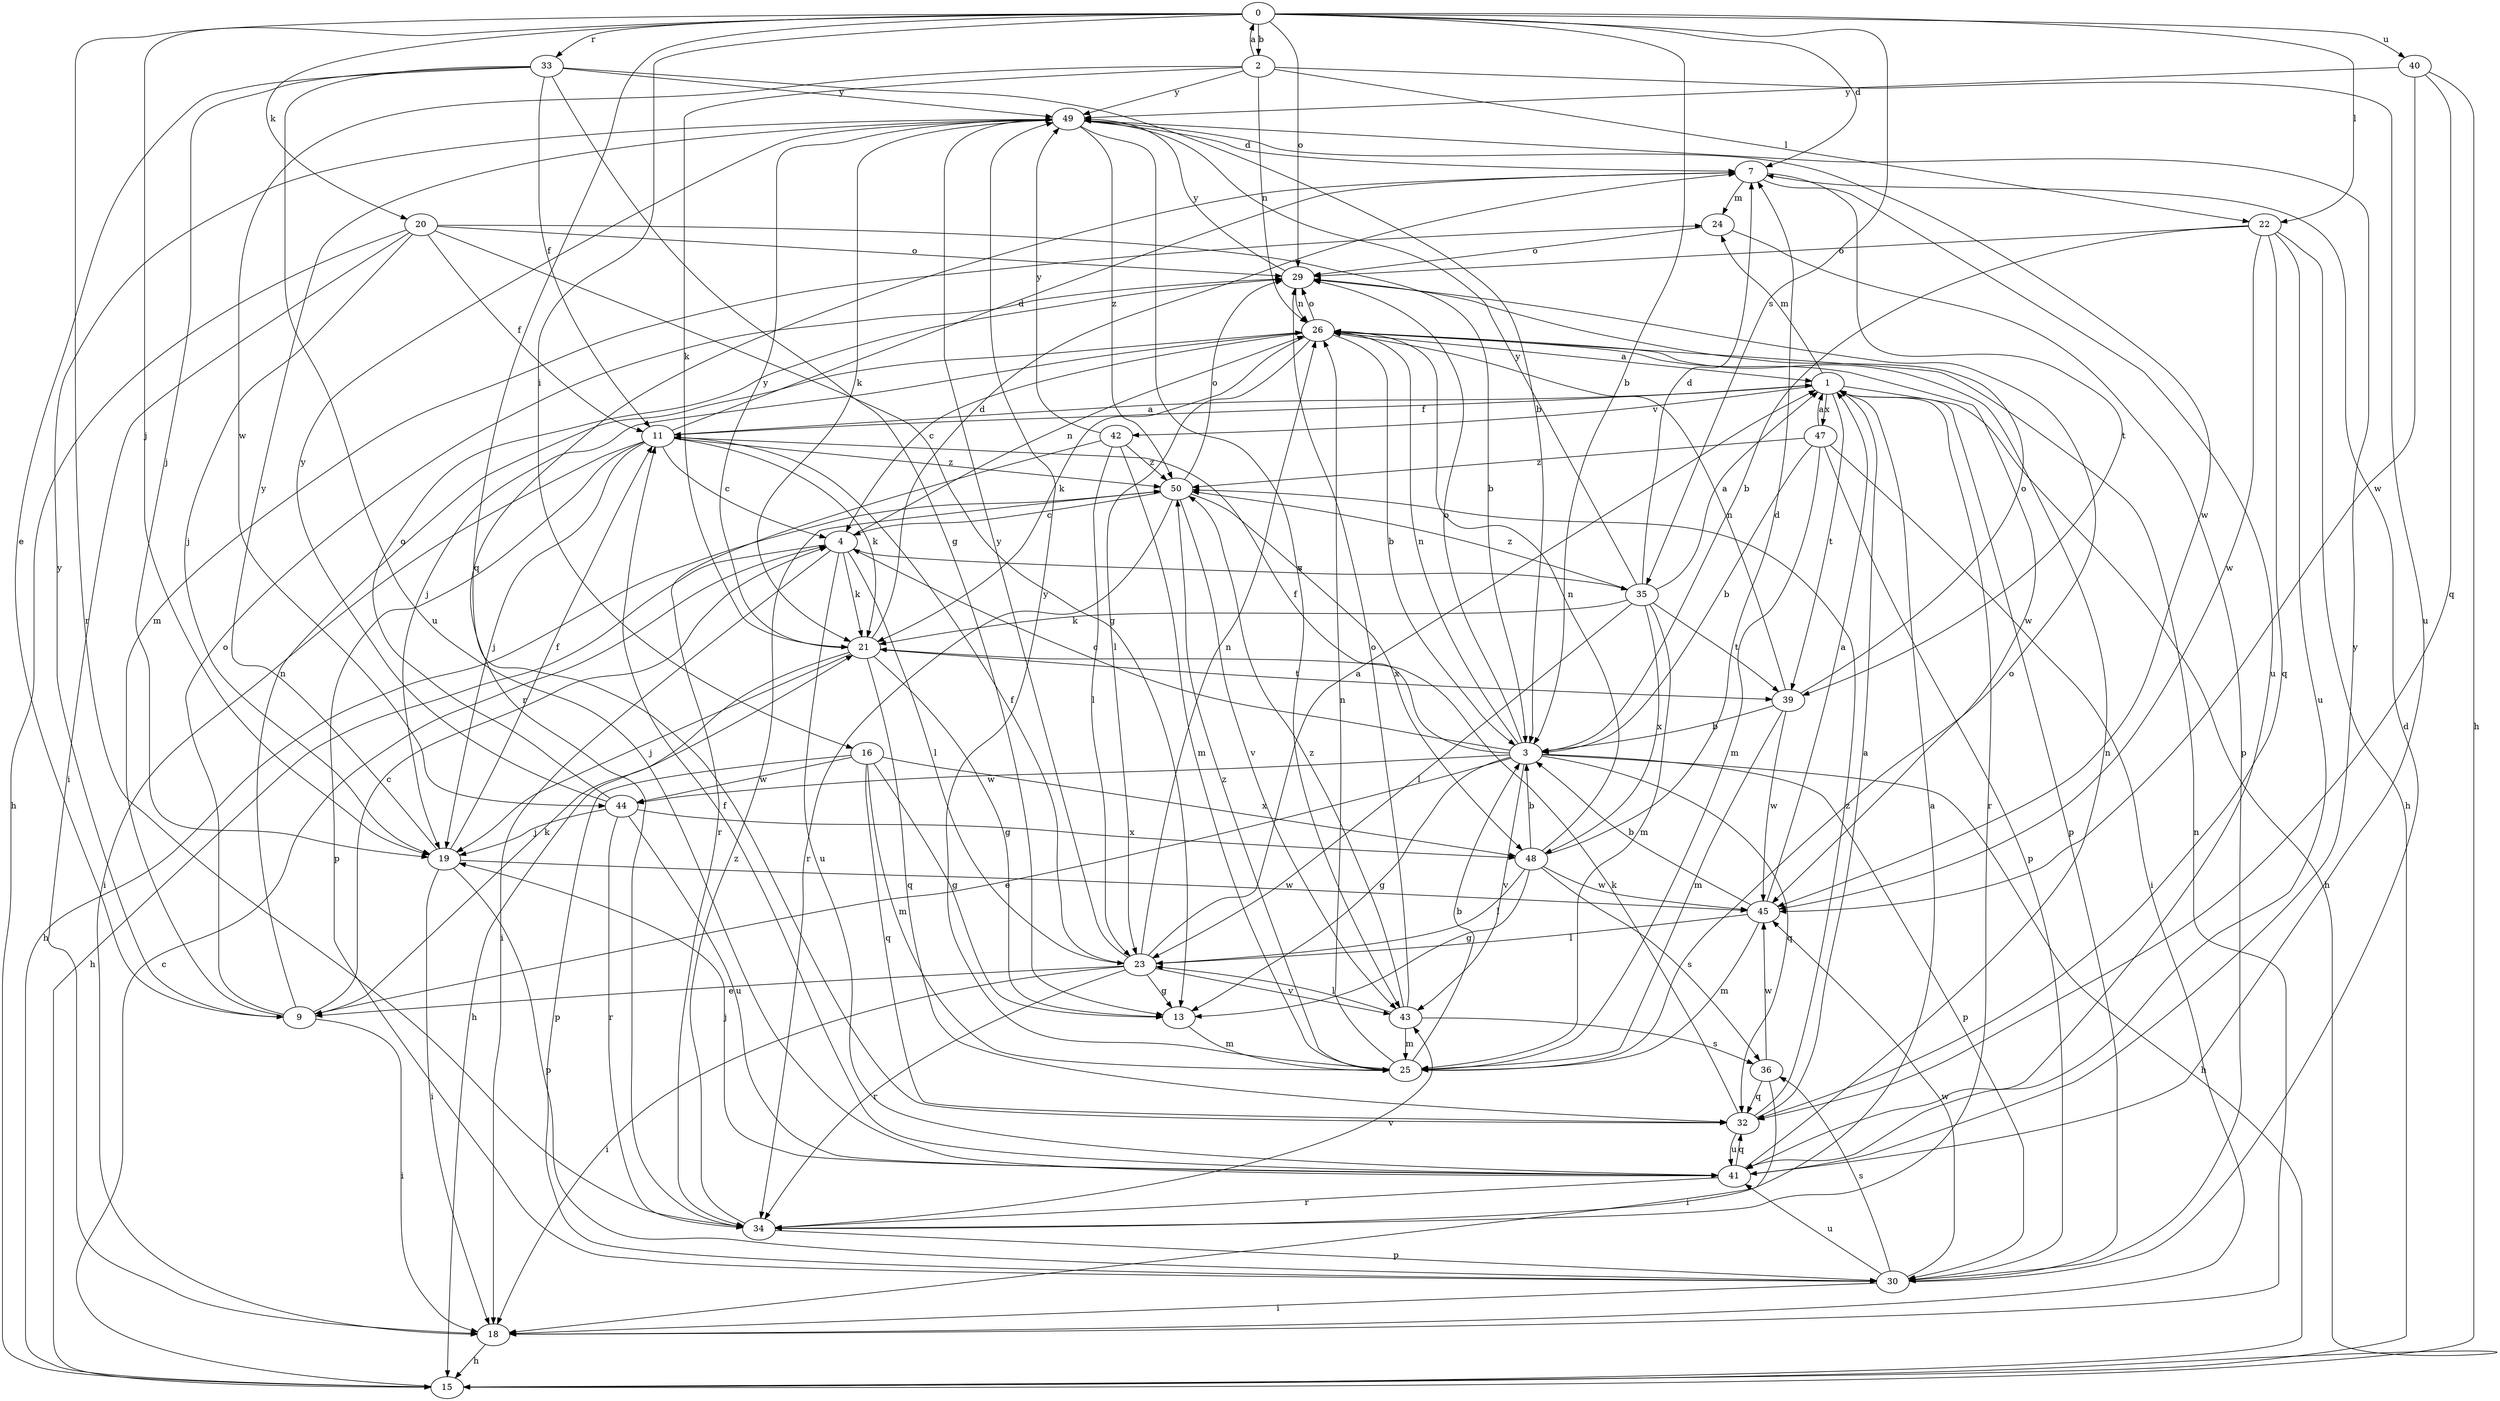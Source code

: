 strict digraph  {
0;
1;
2;
3;
4;
7;
9;
11;
13;
15;
16;
18;
19;
20;
21;
22;
23;
24;
25;
26;
29;
30;
32;
33;
34;
35;
36;
39;
40;
41;
42;
43;
44;
45;
47;
48;
49;
50;
0 -> 2  [label=b];
0 -> 3  [label=b];
0 -> 7  [label=d];
0 -> 16  [label=i];
0 -> 19  [label=j];
0 -> 20  [label=k];
0 -> 22  [label=l];
0 -> 29  [label=o];
0 -> 32  [label=q];
0 -> 33  [label=r];
0 -> 34  [label=r];
0 -> 35  [label=s];
0 -> 40  [label=u];
1 -> 11  [label=f];
1 -> 15  [label=h];
1 -> 24  [label=m];
1 -> 30  [label=p];
1 -> 34  [label=r];
1 -> 39  [label=t];
1 -> 42  [label=v];
1 -> 47  [label=x];
2 -> 0  [label=a];
2 -> 21  [label=k];
2 -> 22  [label=l];
2 -> 26  [label=n];
2 -> 41  [label=u];
2 -> 44  [label=w];
2 -> 49  [label=y];
3 -> 4  [label=c];
3 -> 9  [label=e];
3 -> 11  [label=f];
3 -> 13  [label=g];
3 -> 15  [label=h];
3 -> 26  [label=n];
3 -> 29  [label=o];
3 -> 30  [label=p];
3 -> 32  [label=q];
3 -> 43  [label=v];
3 -> 44  [label=w];
4 -> 15  [label=h];
4 -> 18  [label=i];
4 -> 21  [label=k];
4 -> 23  [label=l];
4 -> 26  [label=n];
4 -> 35  [label=s];
4 -> 41  [label=u];
7 -> 24  [label=m];
7 -> 34  [label=r];
7 -> 39  [label=t];
7 -> 41  [label=u];
9 -> 4  [label=c];
9 -> 18  [label=i];
9 -> 21  [label=k];
9 -> 24  [label=m];
9 -> 26  [label=n];
9 -> 29  [label=o];
9 -> 49  [label=y];
11 -> 1  [label=a];
11 -> 4  [label=c];
11 -> 7  [label=d];
11 -> 18  [label=i];
11 -> 19  [label=j];
11 -> 21  [label=k];
11 -> 30  [label=p];
11 -> 50  [label=z];
13 -> 25  [label=m];
15 -> 4  [label=c];
16 -> 13  [label=g];
16 -> 25  [label=m];
16 -> 30  [label=p];
16 -> 32  [label=q];
16 -> 44  [label=w];
16 -> 48  [label=x];
18 -> 15  [label=h];
18 -> 26  [label=n];
19 -> 11  [label=f];
19 -> 18  [label=i];
19 -> 30  [label=p];
19 -> 45  [label=w];
19 -> 49  [label=y];
20 -> 3  [label=b];
20 -> 11  [label=f];
20 -> 13  [label=g];
20 -> 15  [label=h];
20 -> 18  [label=i];
20 -> 19  [label=j];
20 -> 29  [label=o];
21 -> 7  [label=d];
21 -> 13  [label=g];
21 -> 15  [label=h];
21 -> 19  [label=j];
21 -> 32  [label=q];
21 -> 39  [label=t];
21 -> 49  [label=y];
22 -> 3  [label=b];
22 -> 15  [label=h];
22 -> 29  [label=o];
22 -> 32  [label=q];
22 -> 41  [label=u];
22 -> 45  [label=w];
23 -> 1  [label=a];
23 -> 9  [label=e];
23 -> 11  [label=f];
23 -> 13  [label=g];
23 -> 18  [label=i];
23 -> 26  [label=n];
23 -> 34  [label=r];
23 -> 43  [label=v];
23 -> 49  [label=y];
24 -> 29  [label=o];
24 -> 30  [label=p];
25 -> 3  [label=b];
25 -> 26  [label=n];
25 -> 29  [label=o];
25 -> 49  [label=y];
25 -> 50  [label=z];
26 -> 1  [label=a];
26 -> 3  [label=b];
26 -> 4  [label=c];
26 -> 19  [label=j];
26 -> 21  [label=k];
26 -> 23  [label=l];
26 -> 29  [label=o];
26 -> 45  [label=w];
29 -> 26  [label=n];
29 -> 49  [label=y];
30 -> 7  [label=d];
30 -> 18  [label=i];
30 -> 36  [label=s];
30 -> 41  [label=u];
30 -> 45  [label=w];
32 -> 1  [label=a];
32 -> 21  [label=k];
32 -> 41  [label=u];
32 -> 50  [label=z];
33 -> 3  [label=b];
33 -> 9  [label=e];
33 -> 11  [label=f];
33 -> 13  [label=g];
33 -> 19  [label=j];
33 -> 41  [label=u];
33 -> 49  [label=y];
34 -> 1  [label=a];
34 -> 30  [label=p];
34 -> 43  [label=v];
34 -> 50  [label=z];
35 -> 1  [label=a];
35 -> 7  [label=d];
35 -> 21  [label=k];
35 -> 23  [label=l];
35 -> 25  [label=m];
35 -> 39  [label=t];
35 -> 48  [label=x];
35 -> 49  [label=y];
35 -> 50  [label=z];
36 -> 18  [label=i];
36 -> 32  [label=q];
36 -> 45  [label=w];
39 -> 3  [label=b];
39 -> 25  [label=m];
39 -> 26  [label=n];
39 -> 29  [label=o];
39 -> 45  [label=w];
40 -> 15  [label=h];
40 -> 32  [label=q];
40 -> 45  [label=w];
40 -> 49  [label=y];
41 -> 11  [label=f];
41 -> 19  [label=j];
41 -> 26  [label=n];
41 -> 32  [label=q];
41 -> 34  [label=r];
41 -> 49  [label=y];
42 -> 23  [label=l];
42 -> 25  [label=m];
42 -> 34  [label=r];
42 -> 49  [label=y];
42 -> 50  [label=z];
43 -> 23  [label=l];
43 -> 25  [label=m];
43 -> 29  [label=o];
43 -> 36  [label=s];
43 -> 50  [label=z];
44 -> 19  [label=j];
44 -> 29  [label=o];
44 -> 34  [label=r];
44 -> 41  [label=u];
44 -> 48  [label=x];
44 -> 49  [label=y];
45 -> 1  [label=a];
45 -> 3  [label=b];
45 -> 23  [label=l];
45 -> 25  [label=m];
47 -> 1  [label=a];
47 -> 3  [label=b];
47 -> 18  [label=i];
47 -> 25  [label=m];
47 -> 30  [label=p];
47 -> 50  [label=z];
48 -> 3  [label=b];
48 -> 7  [label=d];
48 -> 13  [label=g];
48 -> 23  [label=l];
48 -> 26  [label=n];
48 -> 36  [label=s];
48 -> 45  [label=w];
49 -> 7  [label=d];
49 -> 21  [label=k];
49 -> 43  [label=v];
49 -> 45  [label=w];
49 -> 50  [label=z];
50 -> 4  [label=c];
50 -> 15  [label=h];
50 -> 29  [label=o];
50 -> 34  [label=r];
50 -> 43  [label=v];
50 -> 48  [label=x];
}
